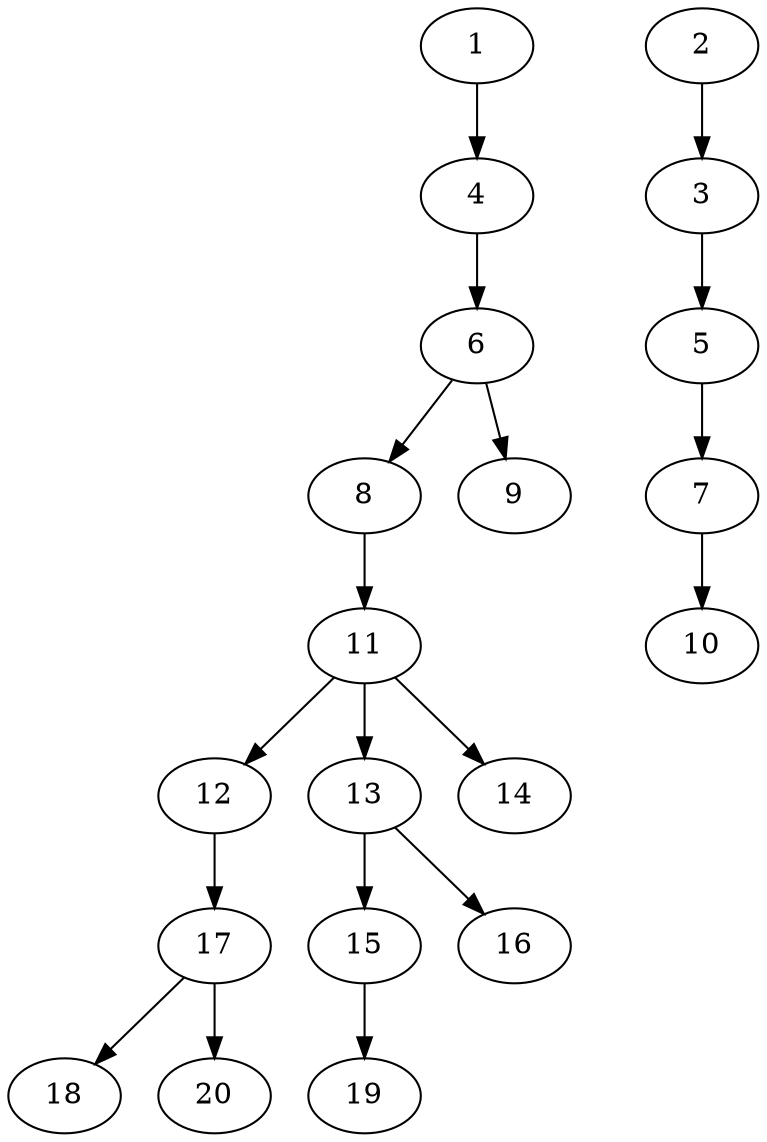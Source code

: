 // DAG (tier=1-easy, mode=data, n=20, ccr=0.330, fat=0.392, density=0.307, regular=0.797, jump=0.094, mindata=1048576, maxdata=8388608)
// DAG automatically generated by daggen at Sun Aug 24 16:33:32 2025
// /home/ermia/Project/Environments/daggen/bin/daggen --dot --ccr 0.330 --fat 0.392 --regular 0.797 --density 0.307 --jump 0.094 --mindata 1048576 --maxdata 8388608 -n 20 
digraph G {
  1 [size="98075494643181328", alpha="0.03", expect_size="49037747321590664"]
  1 -> 4 [size ="98231304323072"]
  2 [size="1249831688880195", alpha="0.15", expect_size="624915844440097"]
  2 -> 3 [size ="85845667217408"]
  3 [size="3698519999358476", alpha="0.07", expect_size="1849259999679238"]
  3 -> 5 [size ="218872741363712"]
  4 [size="1874042046839259136", alpha="0.15", expect_size="937021023419629568"]
  4 -> 6 [size ="12160260374528"]
  5 [size="167857517753765199872", alpha="0.17", expect_size="83928758876882599936"]
  5 -> 7 [size ="243435466391552"]
  6 [size="1684582174642631", alpha="0.11", expect_size="842291087321315"]
  6 -> 8 [size ="61017132367872"]
  6 -> 9 [size ="61017132367872"]
  7 [size="370032415968533151744", alpha="0.01", expect_size="185016207984266575872"]
  7 -> 10 [size ="412334652653568"]
  8 [size="38860658346936864", alpha="0.08", expect_size="19430329173468432"]
  8 -> 11 [size ="20782574993408"]
  9 [size="493644374959789703168", alpha="0.05", expect_size="246822187479894851584"]
  10 [size="67642817275217575936", alpha="0.20", expect_size="33821408637608787968"]
  11 [size="5586608634218913", alpha="0.08", expect_size="2793304317109456"]
  11 -> 12 [size ="116960314523648"]
  11 -> 13 [size ="116960314523648"]
  11 -> 14 [size ="116960314523648"]
  12 [size="6685885509385547", alpha="0.05", expect_size="3342942754692773"]
  12 -> 17 [size ="282095473655808"]
  13 [size="10847865933230160", alpha="0.17", expect_size="5423932966615080"]
  13 -> 15 [size ="234481466212352"]
  13 -> 16 [size ="234481466212352"]
  14 [size="2163265985291747328", alpha="0.17", expect_size="1081632992645873664"]
  15 [size="549599645739464576", alpha="0.17", expect_size="274799822869732288"]
  15 -> 19 [size ="371188387807232"]
  16 [size="6117081032157036544", alpha="0.01", expect_size="3058540516078518272"]
  17 [size="416160795126245883904", alpha="0.06", expect_size="208080397563122941952"]
  17 -> 18 [size ="445927336706048"]
  17 -> 20 [size ="445927336706048"]
  18 [size="425474544772015", alpha="0.09", expect_size="212737272386007"]
  19 [size="520600156413240541184", alpha="0.12", expect_size="260300078206620270592"]
  20 [size="1306814119273565440", alpha="0.09", expect_size="653407059636782720"]
}